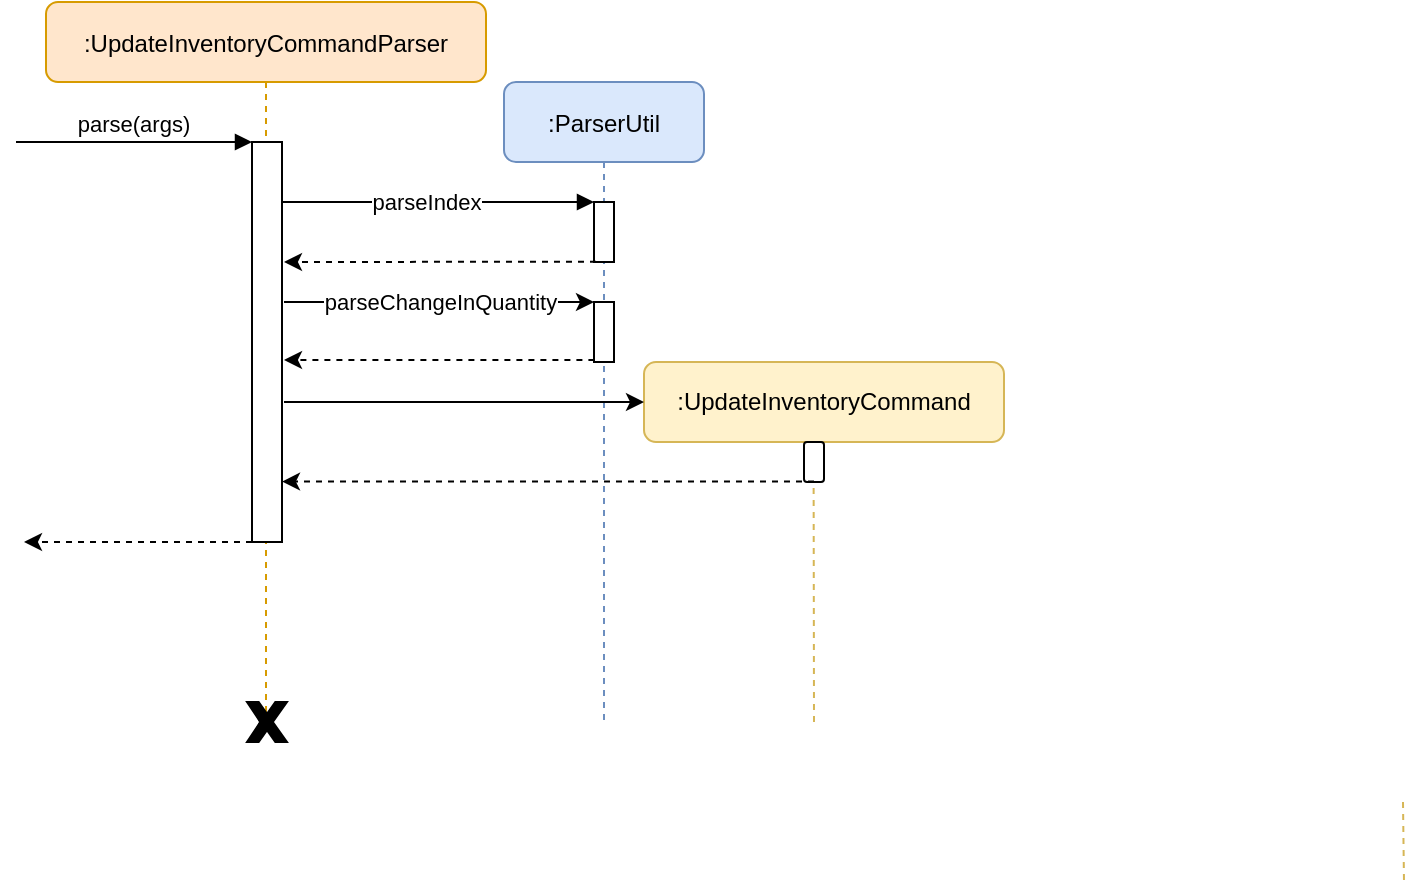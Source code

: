 <mxfile version="13.9.2" type="google"><diagram id="kgpKYQtTHZ0yAKxKKP6v" name="Page-1"><mxGraphModel dx="1426" dy="923" grid="1" gridSize="10" guides="1" tooltips="1" connect="1" arrows="1" fold="1" page="1" pageScale="1" pageWidth="850" pageHeight="1100" background="#ffffff" math="0" shadow="0"><root><mxCell id="0"/><mxCell id="1" parent="0"/><mxCell id="3nuBFxr9cyL0pnOWT2aG-1" value=":UpdateInventoryCommandParser" style="shape=umlLifeline;perimeter=lifelinePerimeter;container=1;collapsible=0;recursiveResize=0;rounded=1;shadow=0;strokeWidth=1;fillColor=#ffe6cc;strokeColor=#d79b00;" parent="1" vertex="1"><mxGeometry x="71" y="80" width="220" height="360" as="geometry"/></mxCell><mxCell id="3nuBFxr9cyL0pnOWT2aG-2" value="" style="points=[];perimeter=orthogonalPerimeter;rounded=0;shadow=0;strokeWidth=1;" parent="3nuBFxr9cyL0pnOWT2aG-1" vertex="1"><mxGeometry x="103" y="70" width="15" height="200" as="geometry"/></mxCell><mxCell id="3nuBFxr9cyL0pnOWT2aG-3" value="parse(args)" style="verticalAlign=bottom;startArrow=none;endArrow=block;startSize=8;shadow=0;strokeWidth=1;startFill=0;" parent="3nuBFxr9cyL0pnOWT2aG-1" target="3nuBFxr9cyL0pnOWT2aG-2" edge="1"><mxGeometry relative="1" as="geometry"><mxPoint x="-15" y="70" as="sourcePoint"/></mxGeometry></mxCell><mxCell id="3nuBFxr9cyL0pnOWT2aG-5" value=":ParserUtil" style="shape=umlLifeline;perimeter=lifelinePerimeter;container=1;collapsible=0;recursiveResize=0;rounded=1;shadow=0;strokeWidth=1;size=40;fillColor=#dae8fc;strokeColor=#6c8ebf;" parent="1" vertex="1"><mxGeometry x="300" y="120" width="100" height="320" as="geometry"/></mxCell><mxCell id="3nuBFxr9cyL0pnOWT2aG-6" value="" style="points=[];perimeter=orthogonalPerimeter;rounded=0;shadow=0;strokeWidth=1;" parent="3nuBFxr9cyL0pnOWT2aG-5" vertex="1"><mxGeometry x="45" y="60" width="10" height="30" as="geometry"/></mxCell><mxCell id="3nuBFxr9cyL0pnOWT2aG-4" value="" style="points=[];perimeter=orthogonalPerimeter;rounded=0;shadow=0;strokeWidth=1;" parent="3nuBFxr9cyL0pnOWT2aG-5" vertex="1"><mxGeometry x="45" y="110" width="10" height="30" as="geometry"/></mxCell><mxCell id="3nuBFxr9cyL0pnOWT2aG-8" value="" style="verticalAlign=bottom;endArrow=block;shadow=0;strokeWidth=1;" parent="1" source="3nuBFxr9cyL0pnOWT2aG-2" target="3nuBFxr9cyL0pnOWT2aG-6" edge="1"><mxGeometry relative="1" as="geometry"><mxPoint x="275" y="160" as="sourcePoint"/><Array as="points"><mxPoint x="280" y="180"/></Array></mxGeometry></mxCell><mxCell id="ZvUBlLfRHNGKJ5I2yVPx-3" value="parseIndex" style="edgeLabel;html=1;align=center;verticalAlign=middle;resizable=0;points=[];" parent="3nuBFxr9cyL0pnOWT2aG-8" vertex="1" connectable="0"><mxGeometry x="0.161" y="-19" relative="1" as="geometry"><mxPoint x="-19" y="-19" as="offset"/></mxGeometry></mxCell><mxCell id="-x0xb8-hn3cwTsvxWdFa-1" value="" style="endArrow=classic;html=1;dashed=1;exitX=0.1;exitY=0.995;exitDx=0;exitDy=0;exitPerimeter=0;" parent="1" source="3nuBFxr9cyL0pnOWT2aG-6" edge="1"><mxGeometry width="50" height="50" relative="1" as="geometry"><mxPoint x="400" y="300" as="sourcePoint"/><mxPoint x="190" y="210" as="targetPoint"/></mxGeometry></mxCell><mxCell id="-x0xb8-hn3cwTsvxWdFa-2" value="" style="endArrow=classic;html=1;" parent="1" target="3nuBFxr9cyL0pnOWT2aG-4" edge="1"><mxGeometry width="50" height="50" relative="1" as="geometry"><mxPoint x="190" y="230" as="sourcePoint"/><mxPoint x="450" y="250" as="targetPoint"/><Array as="points"><mxPoint x="320" y="230"/></Array></mxGeometry></mxCell><mxCell id="ZvUBlLfRHNGKJ5I2yVPx-2" value="parseChangeInQuantity" style="edgeLabel;html=1;align=center;verticalAlign=middle;resizable=0;points=[];" parent="-x0xb8-hn3cwTsvxWdFa-2" vertex="1" connectable="0"><mxGeometry x="0.677" y="-52" relative="1" as="geometry"><mxPoint x="-52" y="-52" as="offset"/></mxGeometry></mxCell><mxCell id="-x0xb8-hn3cwTsvxWdFa-4" value="" style="endArrow=classic;html=1;exitX=0.02;exitY=0.967;exitDx=0;exitDy=0;exitPerimeter=0;dashed=1;" parent="1" source="3nuBFxr9cyL0pnOWT2aG-4" edge="1"><mxGeometry width="50" height="50" relative="1" as="geometry"><mxPoint x="350" y="281" as="sourcePoint"/><mxPoint x="190" y="259" as="targetPoint"/></mxGeometry></mxCell><mxCell id="-x0xb8-hn3cwTsvxWdFa-16" value="" style="endArrow=none;dashed=1;html=1;strokeColor=#d6b656;entryX=0.48;entryY=1.01;entryDx=0;entryDy=0;entryPerimeter=0;fillColor=#fff2cc;" parent="1" edge="1"><mxGeometry width="50" height="50" relative="1" as="geometry"><mxPoint x="455" y="440" as="sourcePoint"/><mxPoint x="454.8" y="310.2" as="targetPoint"/></mxGeometry></mxCell><mxCell id="-x0xb8-hn3cwTsvxWdFa-24" value="" style="endArrow=classic;html=1;strokeColor=#000000;dashed=1;" parent="1" edge="1"><mxGeometry width="50" height="50" relative="1" as="geometry"><mxPoint x="590" y="380" as="sourcePoint"/><mxPoint x="590" y="380" as="targetPoint"/></mxGeometry></mxCell><mxCell id="-x0xb8-hn3cwTsvxWdFa-32" value=":UpdateInventoryCommand" style="rounded=1;whiteSpace=wrap;html=1;strokeColor=#d6b656;fillColor=#fff2cc;" parent="1" vertex="1"><mxGeometry x="370" y="260" width="180" height="40" as="geometry"/></mxCell><mxCell id="-x0xb8-hn3cwTsvxWdFa-33" value="" style="html=1;points=[];perimeter=orthogonalPerimeter;rounded=1;strokeColor=#000000;gradientColor=none;" parent="1" vertex="1"><mxGeometry x="450" y="300" width="10" height="20" as="geometry"/></mxCell><mxCell id="-x0xb8-hn3cwTsvxWdFa-34" value="" style="endArrow=classic;html=1;dashed=1;strokeColor=#000000;exitX=0.5;exitY=0.99;exitDx=0;exitDy=0;exitPerimeter=0;" parent="1" source="-x0xb8-hn3cwTsvxWdFa-33" target="3nuBFxr9cyL0pnOWT2aG-2" edge="1"><mxGeometry width="50" height="50" relative="1" as="geometry"><mxPoint x="700" y="480" as="sourcePoint"/><mxPoint x="450" y="340" as="targetPoint"/></mxGeometry></mxCell><mxCell id="ZvUBlLfRHNGKJ5I2yVPx-1" value="" style="endArrow=none;dashed=1;html=1;strokeColor=#d6b656;exitX=0.6;exitY=1.05;exitDx=0;exitDy=0;exitPerimeter=0;fillColor=#fff2cc;" parent="1" edge="1"><mxGeometry width="50" height="50" relative="1" as="geometry"><mxPoint x="749.5" y="480" as="sourcePoint"/><mxPoint x="750" y="520" as="targetPoint"/></mxGeometry></mxCell><mxCell id="t77Hw3vbl_aRerDUm1Da-1" value="" style="endArrow=classic;html=1;entryX=0;entryY=0.5;entryDx=0;entryDy=0;" parent="1" target="-x0xb8-hn3cwTsvxWdFa-32" edge="1"><mxGeometry width="50" height="50" relative="1" as="geometry"><mxPoint x="190" y="280" as="sourcePoint"/><mxPoint x="450" y="260" as="targetPoint"/></mxGeometry></mxCell><mxCell id="-x0xb8-hn3cwTsvxWdFa-36" value="" style="verticalLabelPosition=bottom;verticalAlign=top;html=1;shape=mxgraph.basic.x;rounded=1;strokeColor=#000000;gradientColor=none;fillColor=#000000;" parent="1" vertex="1"><mxGeometry x="171.5" y="430" width="20" height="20" as="geometry"/></mxCell><mxCell id="t77Hw3vbl_aRerDUm1Da-3" style="edgeStyle=orthogonalEdgeStyle;rounded=0;orthogonalLoop=1;jettySize=auto;html=1;exitX=0.33;exitY=0.5;exitDx=0;exitDy=0;exitPerimeter=0;entryX=0.65;entryY=0.5;entryDx=0;entryDy=0;entryPerimeter=0;" parent="1" source="-x0xb8-hn3cwTsvxWdFa-36" target="-x0xb8-hn3cwTsvxWdFa-36" edge="1"><mxGeometry relative="1" as="geometry"/></mxCell><mxCell id="t77Hw3vbl_aRerDUm1Da-4" value="" style="endArrow=classic;html=1;dashed=1;strokeColor=#000000;exitX=0.5;exitY=0.99;exitDx=0;exitDy=0;exitPerimeter=0;" parent="1" edge="1"><mxGeometry width="50" height="50" relative="1" as="geometry"><mxPoint x="186" y="350.0" as="sourcePoint"/><mxPoint x="60" y="350" as="targetPoint"/></mxGeometry></mxCell></root></mxGraphModel></diagram></mxfile>
